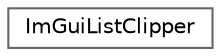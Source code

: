 digraph "Gráfico de jerarquía de clases"
{
 // LATEX_PDF_SIZE
  bgcolor="transparent";
  edge [fontname=Helvetica,fontsize=10,labelfontname=Helvetica,labelfontsize=10];
  node [fontname=Helvetica,fontsize=10,shape=box,height=0.2,width=0.4];
  rankdir="LR";
  Node0 [id="Node000000",label="ImGuiListClipper",height=0.2,width=0.4,color="grey40", fillcolor="white", style="filled",URL="$struct_im_gui_list_clipper.html",tooltip=" "];
}
